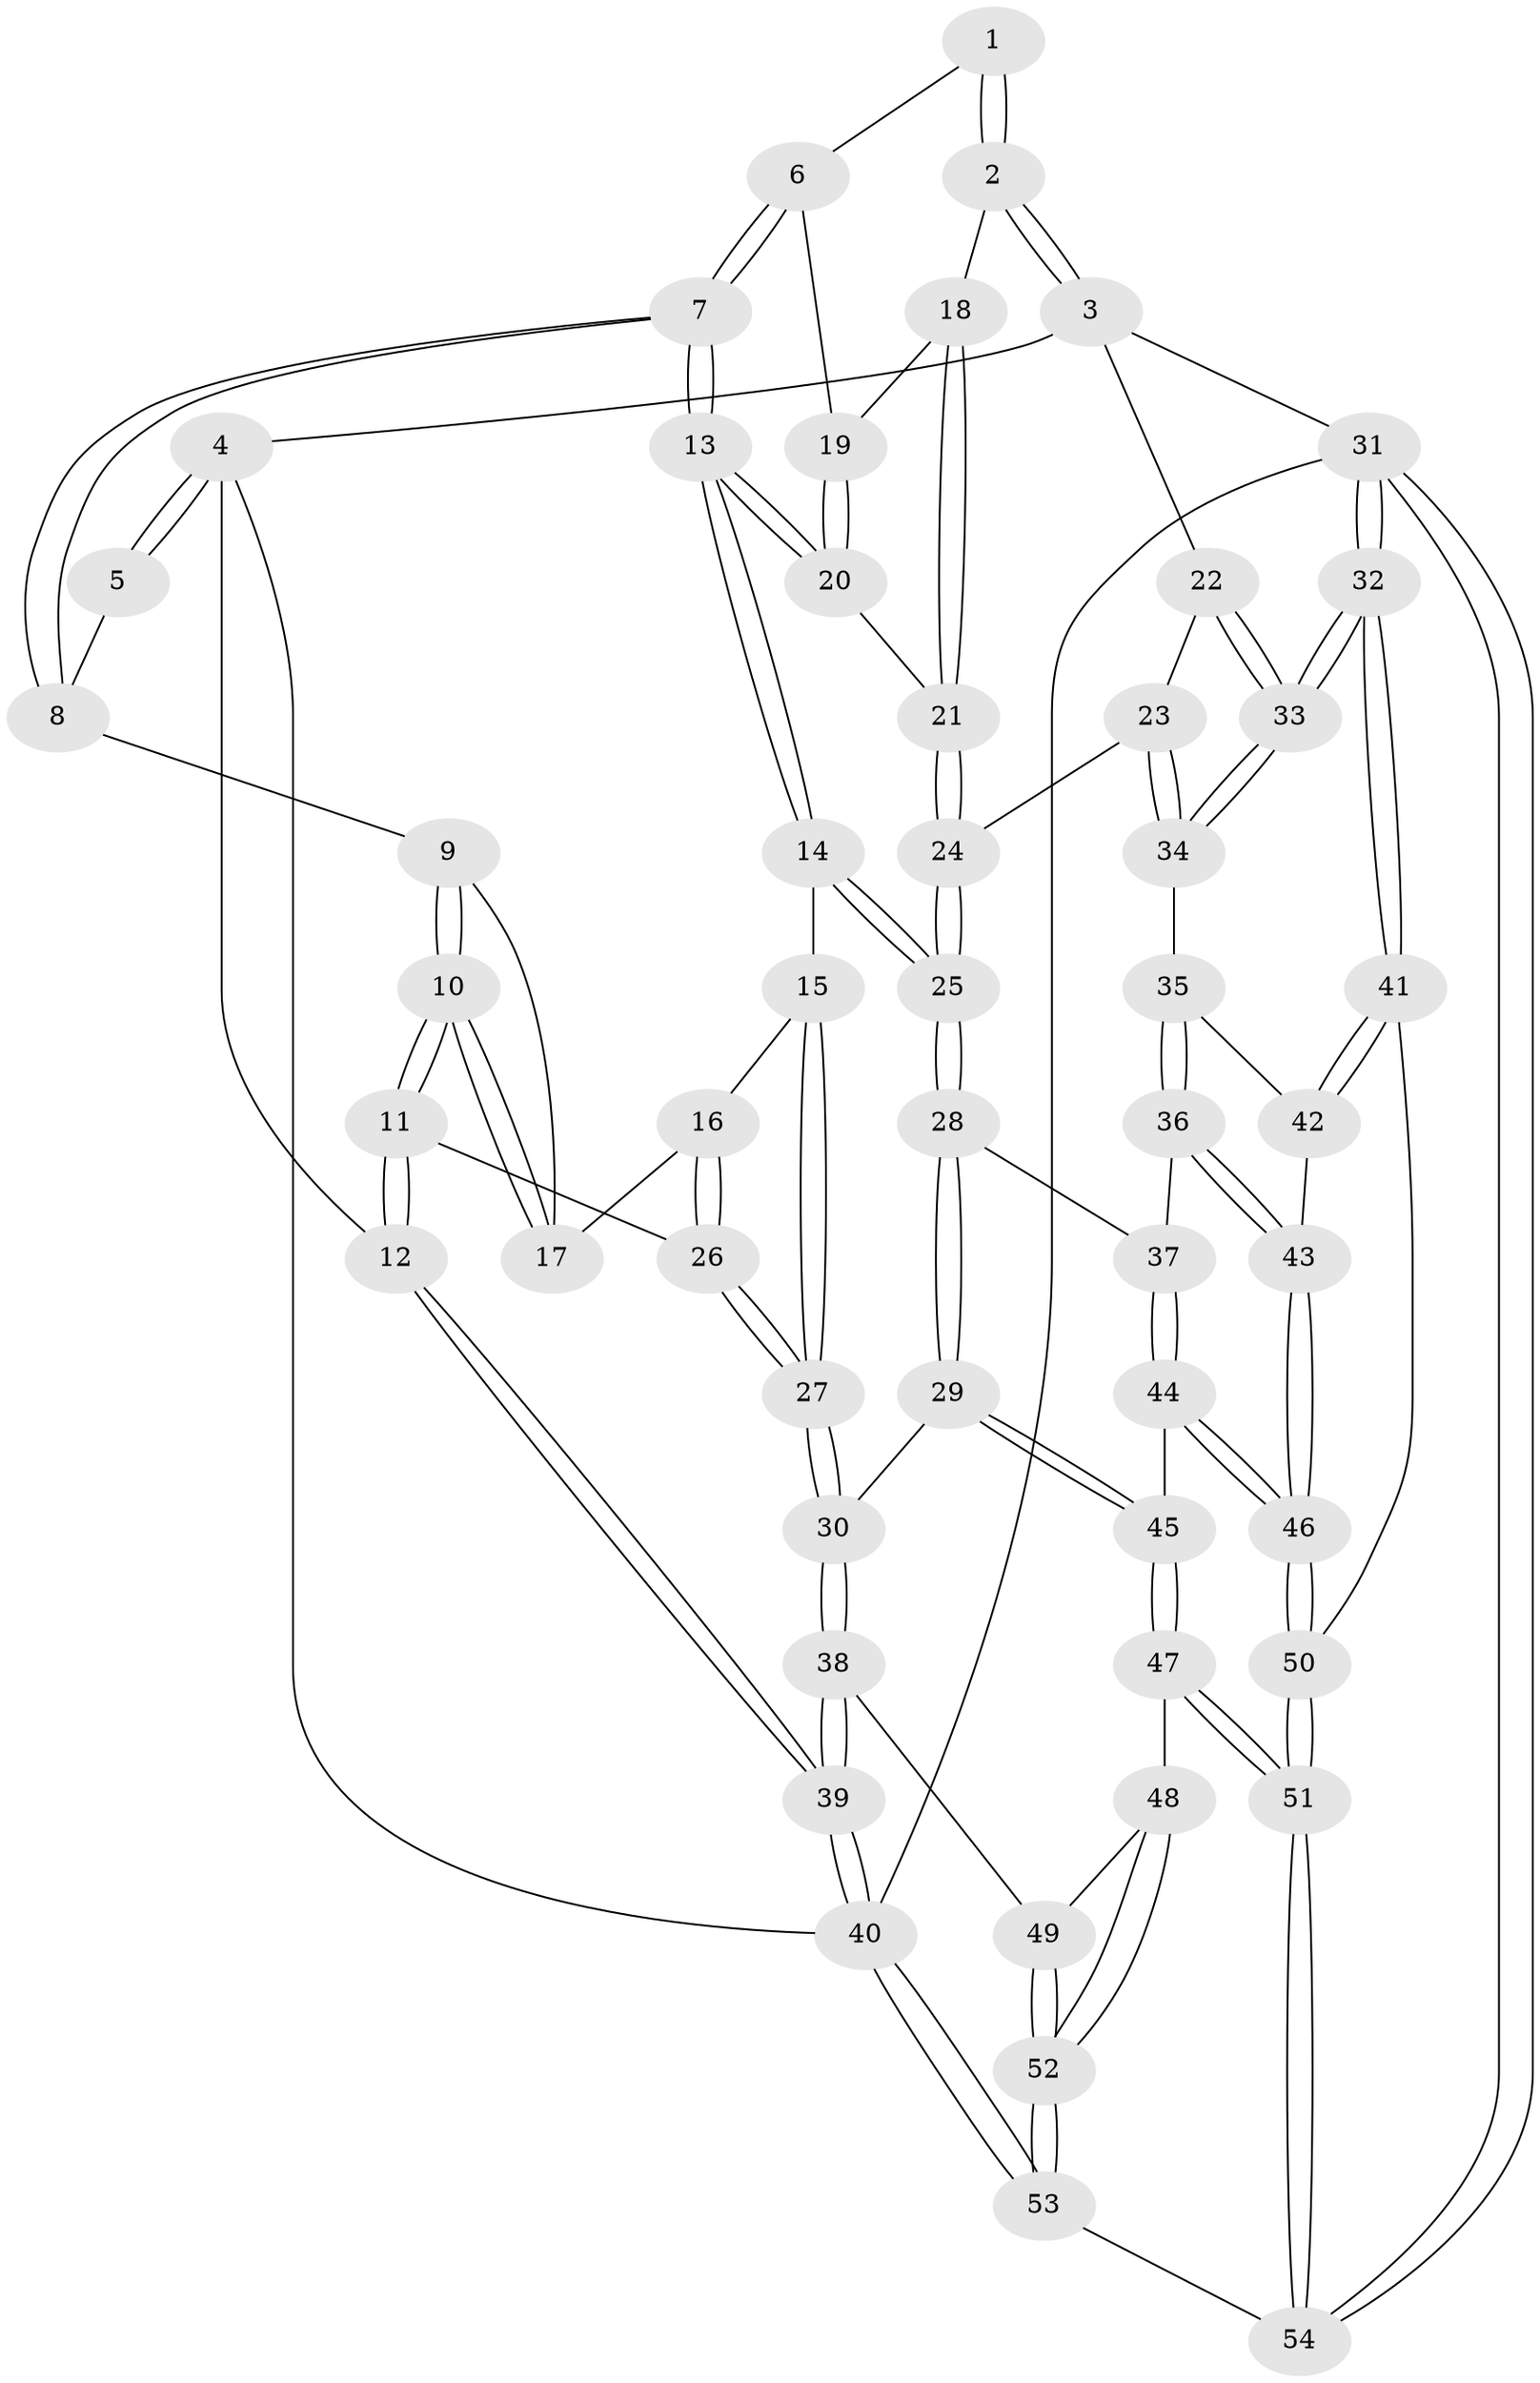 // coarse degree distribution, {4: 0.375, 6: 0.09375, 7: 0.03125, 5: 0.3125, 3: 0.15625, 2: 0.03125}
// Generated by graph-tools (version 1.1) at 2025/42/03/06/25 10:42:32]
// undirected, 54 vertices, 132 edges
graph export_dot {
graph [start="1"]
  node [color=gray90,style=filled];
  1 [pos="+0.6298258449916049+0"];
  2 [pos="+1+0"];
  3 [pos="+1+0"];
  4 [pos="+0+0"];
  5 [pos="+0.26254954866153524+0"];
  6 [pos="+0.5621198739502158+0.11078459885625364"];
  7 [pos="+0.47678093630034224+0.17261967789372692"];
  8 [pos="+0.32891972665655544+0.01642362783946057"];
  9 [pos="+0.2793004765913141+0.09488676981681726"];
  10 [pos="+0.0110713041130022+0.2831567551747448"];
  11 [pos="+0+0.2938977618568951"];
  12 [pos="+0+0.2878591601385655"];
  13 [pos="+0.46952184744925207+0.27715994930969917"];
  14 [pos="+0.458506103421768+0.30002864637130905"];
  15 [pos="+0.4201251554030614+0.3141920315093111"];
  16 [pos="+0.4201169610890456+0.3141901639704322"];
  17 [pos="+0.279121262564506+0.21257441489707343"];
  18 [pos="+0.8130080722894314+0.09423102570374868"];
  19 [pos="+0.612102077074816+0.11976034844931242"];
  20 [pos="+0.7072745986632147+0.2692861483458616"];
  21 [pos="+0.751451024658508+0.28019639511801103"];
  22 [pos="+1+0.08575505130619014"];
  23 [pos="+0.833554156918652+0.3713624698166195"];
  24 [pos="+0.7734178426859671+0.3318519959310902"];
  25 [pos="+0.5775631402482503+0.4767232867538174"];
  26 [pos="+0.07197029903112208+0.33215184930617153"];
  27 [pos="+0.28675147696009134+0.5360497152903752"];
  28 [pos="+0.580485117289027+0.513384279512502"];
  29 [pos="+0.329801077136823+0.5847184151474963"];
  30 [pos="+0.2929477741132391+0.5768070250543283"];
  31 [pos="+1+1"];
  32 [pos="+1+0.8670770152930799"];
  33 [pos="+1+0.6387986954165464"];
  34 [pos="+0.8792918518660023+0.5130206850503028"];
  35 [pos="+0.8280142412241079+0.5349463800795444"];
  36 [pos="+0.6067765173784009+0.55270179494568"];
  37 [pos="+0.6034935291914558+0.5503470687259047"];
  38 [pos="+0.21906827888815775+0.6684800103853888"];
  39 [pos="+0+0.684381575349058"];
  40 [pos="+0+1"];
  41 [pos="+0.8771421482303231+0.8011576010033793"];
  42 [pos="+0.770595713896692+0.6594559580155257"];
  43 [pos="+0.6579543257306997+0.6865412299105931"];
  44 [pos="+0.4911425426330954+0.6827025136983813"];
  45 [pos="+0.45966085243159743+0.7058593079599633"];
  46 [pos="+0.6563821785300783+0.7646507124632443"];
  47 [pos="+0.45422928722312245+0.828991944006122"];
  48 [pos="+0.370408864187444+0.8180939550769433"];
  49 [pos="+0.2293934768883011+0.6915769273346887"];
  50 [pos="+0.6607021593454225+0.8047254825322765"];
  51 [pos="+0.5569279970038993+0.9324394079769497"];
  52 [pos="+0.18933448776163142+0.9909460801827478"];
  53 [pos="+0.045386731582868135+1"];
  54 [pos="+0.561747441821146+1"];
  1 -- 2;
  1 -- 2;
  1 -- 6;
  2 -- 3;
  2 -- 3;
  2 -- 18;
  3 -- 4;
  3 -- 22;
  3 -- 31;
  4 -- 5;
  4 -- 5;
  4 -- 12;
  4 -- 40;
  5 -- 8;
  6 -- 7;
  6 -- 7;
  6 -- 19;
  7 -- 8;
  7 -- 8;
  7 -- 13;
  7 -- 13;
  8 -- 9;
  9 -- 10;
  9 -- 10;
  9 -- 17;
  10 -- 11;
  10 -- 11;
  10 -- 17;
  10 -- 17;
  11 -- 12;
  11 -- 12;
  11 -- 26;
  12 -- 39;
  12 -- 39;
  13 -- 14;
  13 -- 14;
  13 -- 20;
  13 -- 20;
  14 -- 15;
  14 -- 25;
  14 -- 25;
  15 -- 16;
  15 -- 27;
  15 -- 27;
  16 -- 17;
  16 -- 26;
  16 -- 26;
  18 -- 19;
  18 -- 21;
  18 -- 21;
  19 -- 20;
  19 -- 20;
  20 -- 21;
  21 -- 24;
  21 -- 24;
  22 -- 23;
  22 -- 33;
  22 -- 33;
  23 -- 24;
  23 -- 34;
  23 -- 34;
  24 -- 25;
  24 -- 25;
  25 -- 28;
  25 -- 28;
  26 -- 27;
  26 -- 27;
  27 -- 30;
  27 -- 30;
  28 -- 29;
  28 -- 29;
  28 -- 37;
  29 -- 30;
  29 -- 45;
  29 -- 45;
  30 -- 38;
  30 -- 38;
  31 -- 32;
  31 -- 32;
  31 -- 54;
  31 -- 54;
  31 -- 40;
  32 -- 33;
  32 -- 33;
  32 -- 41;
  32 -- 41;
  33 -- 34;
  33 -- 34;
  34 -- 35;
  35 -- 36;
  35 -- 36;
  35 -- 42;
  36 -- 37;
  36 -- 43;
  36 -- 43;
  37 -- 44;
  37 -- 44;
  38 -- 39;
  38 -- 39;
  38 -- 49;
  39 -- 40;
  39 -- 40;
  40 -- 53;
  40 -- 53;
  41 -- 42;
  41 -- 42;
  41 -- 50;
  42 -- 43;
  43 -- 46;
  43 -- 46;
  44 -- 45;
  44 -- 46;
  44 -- 46;
  45 -- 47;
  45 -- 47;
  46 -- 50;
  46 -- 50;
  47 -- 48;
  47 -- 51;
  47 -- 51;
  48 -- 49;
  48 -- 52;
  48 -- 52;
  49 -- 52;
  49 -- 52;
  50 -- 51;
  50 -- 51;
  51 -- 54;
  51 -- 54;
  52 -- 53;
  52 -- 53;
  53 -- 54;
}
